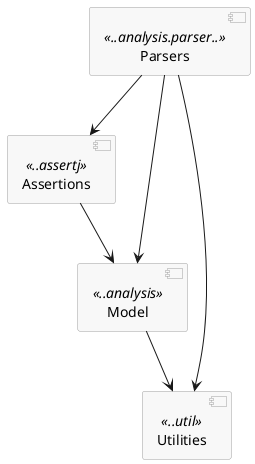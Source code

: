 @startuml

skinparam componentStyle uml2
skinparam component {
  BorderColor #a0a0a0
  BackgroundColor #f8f8f8
}

[Parsers] <<..analysis.parser..>>
[Assertions] <<..assertj>>
[Model] <<..analysis>>

[Utilities] <<..util>>

[Parsers] --> [Model]
[Parsers] --> [Utilities]
[Parsers] --> [Assertions]
[Model] --> [Utilities]
[Assertions] --> [Model]

@enduml